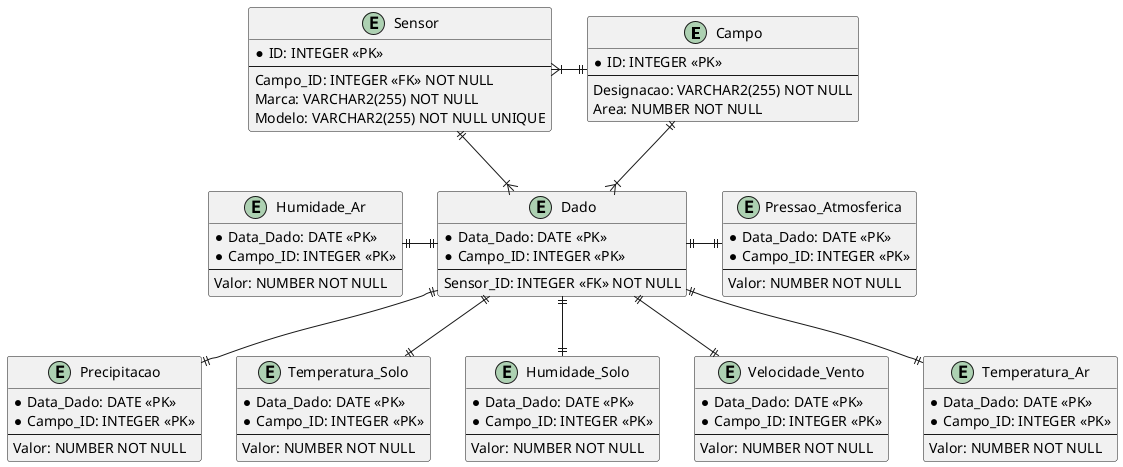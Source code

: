 @startuml Quinta Estatísticas

/'TODO #1:- Verificar se a Designação de um Campo é única e se estas 
devem seguir um conjunto de regras;'/
/'TODO #2:- Determinar o valor minímo de uma qualquer Área;'/
/'Constraints:- [[Area, CHECK(Area > Mínimo)]]'/
entity Campo {
    * ID: INTEGER <<PK>>
    --
    Designacao: VARCHAR2(255) NOT NULL
    Area: NUMBER NOT NULL
}

entity Sensor {
    * ID: INTEGER <<PK>>
    --
    Campo_ID: INTEGER <<FK>> NOT NULL
    Marca: VARCHAR2(255) NOT NULL
    Modelo: VARCHAR2(255) NOT NULL UNIQUE
}

/'Triggers:-
    #1: Verificar que um dado Sensor não é utilizado para recolher 
diferentes tipos de Dados;'/
entity Dado {
    * Data_Dado: DATE <<PK>>
    * Campo_ID: INTEGER <<PK>>
    --
    Sensor_ID: INTEGER <<FK>> NOT NULL
}

/'Constraints:- [[Valor. CHECK(0 =< Valor =< 180)]]'/
entity Precipitacao {
    * Data_Dado: DATE <<PK>>
    * Campo_ID: INTEGER <<PK>>
    --
    Valor: NUMBER NOT NULL
}

/'Constraints:- [[Valor. CHECK(-10 =< Valor =< 45)]]'/
entity Temperatura_Solo {
    * Data_Dado: DATE <<PK>>
    * Campo_ID: INTEGER <<PK>>
    --
    Valor: NUMBER NOT NULL
}

/'Constraints:- [[Valor. CHECK(0 =< Valor =< 100)]]'/
entity Humidade_Solo {
    * Data_Dado: DATE <<PK>>
    * Campo_ID: INTEGER <<PK>>
    --
    Valor: NUMBER NOT NULL
}

/'Constraints:- [[Valor. CHECK(0 =< Valor =< 40)]]'/
entity Velocidade_Vento {
    * Data_Dado: DATE <<PK>>
    * Campo_ID: INTEGER <<PK>>
    --
    Valor: NUMBER NOT NULL
}

/'Constraints:- [[Valor. CHECK(-6 =< Valor =< 40)]]'/
entity Temperatura_Ar {
    * Data_Dado: DATE <<PK>>
    * Campo_ID: INTEGER <<PK>>
    --
    Valor: NUMBER NOT NULL
}

/'Constraints:- [[Valor. CHECK(0 =< Valor =< 100)]]'/
entity Humidade_Ar {
    * Data_Dado: DATE <<PK>>
    * Campo_ID: INTEGER <<PK>>
    --
    Valor: NUMBER NOT NULL
}

/'Constraints:- [[Valor. CHECK(950 =< Valor =< 1040)]]'/
entity Pressao_Atmosferica {
    * Data_Dado: DATE <<PK>>
    * Campo_ID: INTEGER <<PK>>
    --
    Valor: NUMBER NOT NULL
}

Campo ||-l-|{ Sensor
Campo ||-d-|{ Dado

Sensor ||-d-|{ Dado

Precipitacao ||-u-|| Dado

Temperatura_Solo ||-u-|| Dado

Humidade_Solo ||-u-|| Dado

Velocidade_Vento ||-u-|| Dado

Temperatura_Ar ||-u-|| Dado

Humidade_Ar ||-r-|| Dado

Pressao_Atmosferica ||-l-|| Dado

@enduml